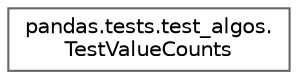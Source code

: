 digraph "Graphical Class Hierarchy"
{
 // LATEX_PDF_SIZE
  bgcolor="transparent";
  edge [fontname=Helvetica,fontsize=10,labelfontname=Helvetica,labelfontsize=10];
  node [fontname=Helvetica,fontsize=10,shape=box,height=0.2,width=0.4];
  rankdir="LR";
  Node0 [id="Node000000",label="pandas.tests.test_algos.\lTestValueCounts",height=0.2,width=0.4,color="grey40", fillcolor="white", style="filled",URL="$df/d48/classpandas_1_1tests_1_1test__algos_1_1TestValueCounts.html",tooltip=" "];
}
